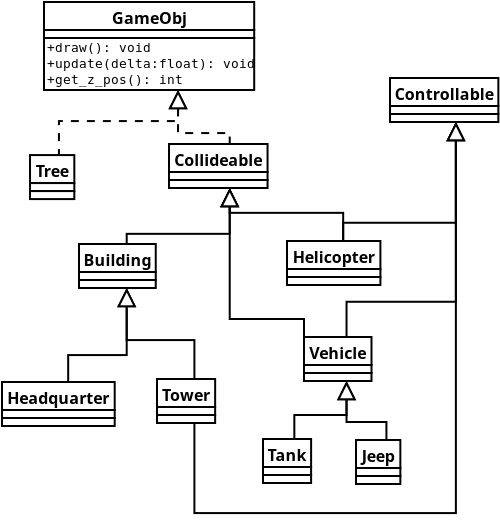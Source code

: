 <?xml version="1.0"?>
<diagram xmlns:dia="http://www.lysator.liu.se/~alla/dia/">
  <diagramdata>
    <attribute name="background">
      <color val="#ffffff"/>
    </attribute>
    <attribute name="paper">
      <composite type="paper">
        <attribute name="name">
          <string>#A4#</string>
        </attribute>
        <attribute name="tmargin">
          <real val="2.82"/>
        </attribute>
        <attribute name="bmargin">
          <real val="2.82"/>
        </attribute>
        <attribute name="lmargin">
          <real val="2.82"/>
        </attribute>
        <attribute name="rmargin">
          <real val="2.82"/>
        </attribute>
        <attribute name="is_portrait">
          <boolean val="true"/>
        </attribute>
        <attribute name="scaling">
          <real val="1"/>
        </attribute>
        <attribute name="fitto">
          <boolean val="false"/>
        </attribute>
      </composite>
    </attribute>
    <attribute name="grid">
      <composite type="grid">
        <attribute name="width_x">
          <real val="1"/>
        </attribute>
        <attribute name="width_y">
          <real val="1"/>
        </attribute>
        <attribute name="visible_x">
          <int val="1"/>
        </attribute>
        <attribute name="visible_y">
          <int val="1"/>
        </attribute>
      </composite>
    </attribute>
    <attribute name="guides">
      <composite type="guides">
        <attribute name="hguides"/>
        <attribute name="vguides"/>
      </composite>
    </attribute>
  </diagramdata>
  <layer name="Background" visible="true">
    <object type="UML - Class" version="0" id="O0">
      <attribute name="obj_pos">
        <point val="-6.9,-0.15"/>
      </attribute>
      <attribute name="obj_bb">
        <rectangle val="-6.95,-0.2;6.555,4.3"/>
      </attribute>
      <attribute name="elem_corner">
        <point val="-6.9,-0.15"/>
      </attribute>
      <attribute name="elem_width">
        <real val="13.405"/>
      </attribute>
      <attribute name="elem_height">
        <real val="4.4"/>
      </attribute>
      <attribute name="name">
        <string>#GameObj#</string>
      </attribute>
      <attribute name="stereotype">
        <string/>
      </attribute>
      <attribute name="abstract">
        <boolean val="false"/>
      </attribute>
      <attribute name="suppress_attributes">
        <boolean val="false"/>
      </attribute>
      <attribute name="suppress_operations">
        <boolean val="false"/>
      </attribute>
      <attribute name="visible_attributes">
        <boolean val="true"/>
      </attribute>
      <attribute name="visible_operations">
        <boolean val="true"/>
      </attribute>
      <attribute name="attributes"/>
      <attribute name="operations">
        <composite type="umloperation">
          <attribute name="name">
            <string>#draw#</string>
          </attribute>
          <attribute name="type">
            <string>#void#</string>
          </attribute>
          <attribute name="visibility">
            <enum val="0"/>
          </attribute>
          <attribute name="abstract">
            <boolean val="false"/>
          </attribute>
          <attribute name="class_scope">
            <boolean val="false"/>
          </attribute>
          <attribute name="parameters"/>
        </composite>
        <composite type="umloperation">
          <attribute name="name">
            <string>#update#</string>
          </attribute>
          <attribute name="type">
            <string>#void#</string>
          </attribute>
          <attribute name="visibility">
            <enum val="0"/>
          </attribute>
          <attribute name="abstract">
            <boolean val="false"/>
          </attribute>
          <attribute name="class_scope">
            <boolean val="false"/>
          </attribute>
          <attribute name="parameters">
            <composite type="umlparameter">
              <attribute name="name">
                <string>#delta#</string>
              </attribute>
              <attribute name="type">
                <string>#float#</string>
              </attribute>
              <attribute name="value">
                <string/>
              </attribute>
              <attribute name="kind">
                <enum val="0"/>
              </attribute>
            </composite>
          </attribute>
        </composite>
        <composite type="umloperation">
          <attribute name="name">
            <string>#get_z_pos#</string>
          </attribute>
          <attribute name="type">
            <string>#int#</string>
          </attribute>
          <attribute name="visibility">
            <enum val="0"/>
          </attribute>
          <attribute name="abstract">
            <boolean val="false"/>
          </attribute>
          <attribute name="class_scope">
            <boolean val="false"/>
          </attribute>
          <attribute name="parameters"/>
        </composite>
      </attribute>
      <attribute name="template">
        <boolean val="false"/>
      </attribute>
      <attribute name="templates"/>
    </object>
    <object type="UML - Class" version="0" id="O1">
      <attribute name="obj_pos">
        <point val="6.1,16.6"/>
      </attribute>
      <attribute name="obj_bb">
        <rectangle val="6.05,16.55;10.404,18.85"/>
      </attribute>
      <attribute name="elem_corner">
        <point val="6.1,16.6"/>
      </attribute>
      <attribute name="elem_width">
        <real val="4.254"/>
      </attribute>
      <attribute name="elem_height">
        <real val="2.2"/>
      </attribute>
      <attribute name="name">
        <string>#Vehicle#</string>
      </attribute>
      <attribute name="stereotype">
        <string/>
      </attribute>
      <attribute name="abstract">
        <boolean val="false"/>
      </attribute>
      <attribute name="suppress_attributes">
        <boolean val="false"/>
      </attribute>
      <attribute name="suppress_operations">
        <boolean val="false"/>
      </attribute>
      <attribute name="visible_attributes">
        <boolean val="true"/>
      </attribute>
      <attribute name="visible_operations">
        <boolean val="true"/>
      </attribute>
      <attribute name="attributes"/>
      <attribute name="operations"/>
      <attribute name="template">
        <boolean val="false"/>
      </attribute>
      <attribute name="templates"/>
    </object>
    <object type="UML - Class" version="0" id="O2">
      <attribute name="obj_pos">
        <point val="4.05,21.7"/>
      </attribute>
      <attribute name="obj_bb">
        <rectangle val="4,21.65;7.233,23.95"/>
      </attribute>
      <attribute name="elem_corner">
        <point val="4.05,21.7"/>
      </attribute>
      <attribute name="elem_width">
        <real val="3.133"/>
      </attribute>
      <attribute name="elem_height">
        <real val="2.2"/>
      </attribute>
      <attribute name="name">
        <string>#Tank#</string>
      </attribute>
      <attribute name="stereotype">
        <string/>
      </attribute>
      <attribute name="abstract">
        <boolean val="false"/>
      </attribute>
      <attribute name="suppress_attributes">
        <boolean val="false"/>
      </attribute>
      <attribute name="suppress_operations">
        <boolean val="false"/>
      </attribute>
      <attribute name="visible_attributes">
        <boolean val="true"/>
      </attribute>
      <attribute name="visible_operations">
        <boolean val="true"/>
      </attribute>
      <attribute name="attributes"/>
      <attribute name="operations"/>
      <attribute name="template">
        <boolean val="false"/>
      </attribute>
      <attribute name="templates"/>
    </object>
    <object type="UML - Class" version="0" id="O3">
      <attribute name="obj_pos">
        <point val="8.7,21.75"/>
      </attribute>
      <attribute name="obj_bb">
        <rectangle val="8.65,21.7;11.792,24"/>
      </attribute>
      <attribute name="elem_corner">
        <point val="8.7,21.75"/>
      </attribute>
      <attribute name="elem_width">
        <real val="3.042"/>
      </attribute>
      <attribute name="elem_height">
        <real val="2.2"/>
      </attribute>
      <attribute name="name">
        <string>#Jeep#</string>
      </attribute>
      <attribute name="stereotype">
        <string/>
      </attribute>
      <attribute name="abstract">
        <boolean val="false"/>
      </attribute>
      <attribute name="suppress_attributes">
        <boolean val="false"/>
      </attribute>
      <attribute name="suppress_operations">
        <boolean val="false"/>
      </attribute>
      <attribute name="visible_attributes">
        <boolean val="true"/>
      </attribute>
      <attribute name="visible_operations">
        <boolean val="true"/>
      </attribute>
      <attribute name="attributes"/>
      <attribute name="operations"/>
      <attribute name="template">
        <boolean val="false"/>
      </attribute>
      <attribute name="templates"/>
    </object>
    <object type="UML - Class" version="0" id="O4">
      <attribute name="obj_pos">
        <point val="5.25,11.8"/>
      </attribute>
      <attribute name="obj_bb">
        <rectangle val="5.2,11.75;10.918,14.05"/>
      </attribute>
      <attribute name="elem_corner">
        <point val="5.25,11.8"/>
      </attribute>
      <attribute name="elem_width">
        <real val="5.618"/>
      </attribute>
      <attribute name="elem_height">
        <real val="2.2"/>
      </attribute>
      <attribute name="name">
        <string>#Helicopter#</string>
      </attribute>
      <attribute name="stereotype">
        <string/>
      </attribute>
      <attribute name="abstract">
        <boolean val="false"/>
      </attribute>
      <attribute name="suppress_attributes">
        <boolean val="false"/>
      </attribute>
      <attribute name="suppress_operations">
        <boolean val="false"/>
      </attribute>
      <attribute name="visible_attributes">
        <boolean val="true"/>
      </attribute>
      <attribute name="visible_operations">
        <boolean val="true"/>
      </attribute>
      <attribute name="attributes"/>
      <attribute name="operations"/>
      <attribute name="template">
        <boolean val="false"/>
      </attribute>
      <attribute name="templates"/>
    </object>
    <object type="UML - Class" version="0" id="O5">
      <attribute name="obj_pos">
        <point val="10.4,3.65"/>
      </attribute>
      <attribute name="obj_bb">
        <rectangle val="10.35,3.6;17.037,5.9"/>
      </attribute>
      <attribute name="elem_corner">
        <point val="10.4,3.65"/>
      </attribute>
      <attribute name="elem_width">
        <real val="6.587"/>
      </attribute>
      <attribute name="elem_height">
        <real val="2.2"/>
      </attribute>
      <attribute name="name">
        <string>#Controllable#</string>
      </attribute>
      <attribute name="stereotype">
        <string/>
      </attribute>
      <attribute name="abstract">
        <boolean val="false"/>
      </attribute>
      <attribute name="suppress_attributes">
        <boolean val="false"/>
      </attribute>
      <attribute name="suppress_operations">
        <boolean val="false"/>
      </attribute>
      <attribute name="visible_attributes">
        <boolean val="true"/>
      </attribute>
      <attribute name="visible_operations">
        <boolean val="true"/>
      </attribute>
      <attribute name="attributes"/>
      <attribute name="operations"/>
      <attribute name="template">
        <boolean val="false"/>
      </attribute>
      <attribute name="templates"/>
    </object>
    <object type="UML - Class" version="0" id="O6">
      <attribute name="obj_pos">
        <point val="-1.25,18.7"/>
      </attribute>
      <attribute name="obj_bb">
        <rectangle val="-1.3,18.65;2.539,20.95"/>
      </attribute>
      <attribute name="elem_corner">
        <point val="-1.25,18.7"/>
      </attribute>
      <attribute name="elem_width">
        <real val="3.739"/>
      </attribute>
      <attribute name="elem_height">
        <real val="2.2"/>
      </attribute>
      <attribute name="name">
        <string>#Tower#</string>
      </attribute>
      <attribute name="stereotype">
        <string/>
      </attribute>
      <attribute name="abstract">
        <boolean val="false"/>
      </attribute>
      <attribute name="suppress_attributes">
        <boolean val="false"/>
      </attribute>
      <attribute name="suppress_operations">
        <boolean val="false"/>
      </attribute>
      <attribute name="visible_attributes">
        <boolean val="true"/>
      </attribute>
      <attribute name="visible_operations">
        <boolean val="true"/>
      </attribute>
      <attribute name="attributes"/>
      <attribute name="operations"/>
      <attribute name="template">
        <boolean val="false"/>
      </attribute>
      <attribute name="templates"/>
    </object>
    <object type="UML - Class" version="0" id="O7">
      <attribute name="obj_pos">
        <point val="-0.65,6.95"/>
      </attribute>
      <attribute name="obj_bb">
        <rectangle val="-0.7,6.9;5.472,9.2"/>
      </attribute>
      <attribute name="elem_corner">
        <point val="-0.65,6.95"/>
      </attribute>
      <attribute name="elem_width">
        <real val="6.072"/>
      </attribute>
      <attribute name="elem_height">
        <real val="2.2"/>
      </attribute>
      <attribute name="name">
        <string>#Collideable#</string>
      </attribute>
      <attribute name="stereotype">
        <string/>
      </attribute>
      <attribute name="abstract">
        <boolean val="false"/>
      </attribute>
      <attribute name="suppress_attributes">
        <boolean val="false"/>
      </attribute>
      <attribute name="suppress_operations">
        <boolean val="false"/>
      </attribute>
      <attribute name="visible_attributes">
        <boolean val="true"/>
      </attribute>
      <attribute name="visible_operations">
        <boolean val="true"/>
      </attribute>
      <attribute name="attributes"/>
      <attribute name="operations"/>
      <attribute name="template">
        <boolean val="false"/>
      </attribute>
      <attribute name="templates"/>
    </object>
    <object type="UML - Generalization" version="0" id="O8">
      <attribute name="obj_pos">
        <point val="8.227,18.8"/>
      </attribute>
      <attribute name="obj_bb">
        <rectangle val="4.767,17.95;9.077,22.55"/>
      </attribute>
      <attribute name="orth_points">
        <point val="8.227,18.8"/>
        <point val="8.227,20.5"/>
        <point val="5.617,20.5"/>
        <point val="5.617,21.7"/>
      </attribute>
      <attribute name="orth_orient">
        <enum val="1"/>
        <enum val="0"/>
        <enum val="1"/>
      </attribute>
      <attribute name="name">
        <string/>
      </attribute>
      <attribute name="stereotype">
        <string/>
      </attribute>
      <connections>
        <connection handle="0" to="O1" connection="6"/>
        <connection handle="1" to="O2" connection="1"/>
      </connections>
    </object>
    <object type="UML - Generalization" version="0" id="O9">
      <attribute name="obj_pos">
        <point val="8.227,18.8"/>
      </attribute>
      <attribute name="obj_bb">
        <rectangle val="7.377,17.95;11.071,22.6"/>
      </attribute>
      <attribute name="orth_points">
        <point val="8.227,18.8"/>
        <point val="8.227,20.85"/>
        <point val="10.221,20.85"/>
        <point val="10.221,21.75"/>
      </attribute>
      <attribute name="orth_orient">
        <enum val="1"/>
        <enum val="0"/>
        <enum val="1"/>
      </attribute>
      <attribute name="name">
        <string/>
      </attribute>
      <attribute name="stereotype">
        <string/>
      </attribute>
      <connections>
        <connection handle="0" to="O1" connection="6"/>
        <connection handle="1" to="O3" connection="1"/>
      </connections>
    </object>
    <object type="UML - Generalization" version="0" id="O10">
      <attribute name="obj_pos">
        <point val="13.694,5.85"/>
      </attribute>
      <attribute name="obj_bb">
        <rectangle val="7.209,5;14.544,12.65"/>
      </attribute>
      <attribute name="orth_points">
        <point val="13.694,5.85"/>
        <point val="13.694,10.888"/>
        <point val="8.059,10.888"/>
        <point val="8.059,11.8"/>
      </attribute>
      <attribute name="orth_orient">
        <enum val="1"/>
        <enum val="0"/>
        <enum val="1"/>
      </attribute>
      <attribute name="name">
        <string/>
      </attribute>
      <attribute name="stereotype">
        <string/>
      </attribute>
      <connections>
        <connection handle="0" to="O5" connection="6"/>
        <connection handle="1" to="O4" connection="1"/>
      </connections>
    </object>
    <object type="UML - Generalization" version="0" id="O11">
      <attribute name="obj_pos">
        <point val="13.694,5.85"/>
      </attribute>
      <attribute name="obj_bb">
        <rectangle val="7.377,5;14.544,17.45"/>
      </attribute>
      <attribute name="orth_points">
        <point val="13.694,5.85"/>
        <point val="13.694,14.838"/>
        <point val="8.227,14.838"/>
        <point val="8.227,16.6"/>
      </attribute>
      <attribute name="orth_orient">
        <enum val="1"/>
        <enum val="0"/>
        <enum val="1"/>
      </attribute>
      <attribute name="name">
        <string/>
      </attribute>
      <attribute name="stereotype">
        <string/>
      </attribute>
      <connections>
        <connection handle="0" to="O5" connection="6"/>
        <connection handle="1" to="O1" connection="1"/>
      </connections>
    </object>
    <object type="UML - Generalization" version="0" id="O12">
      <attribute name="obj_pos">
        <point val="2.386,9.15"/>
      </attribute>
      <attribute name="obj_bb">
        <rectangle val="1.536,8.3;8.909,12.65"/>
      </attribute>
      <attribute name="orth_points">
        <point val="2.386,9.15"/>
        <point val="2.386,10.392"/>
        <point val="8.059,10.392"/>
        <point val="8.059,11.8"/>
      </attribute>
      <attribute name="orth_orient">
        <enum val="1"/>
        <enum val="0"/>
        <enum val="1"/>
      </attribute>
      <attribute name="name">
        <string/>
      </attribute>
      <attribute name="stereotype">
        <string/>
      </attribute>
      <connections>
        <connection handle="0" to="O7" connection="6"/>
        <connection handle="1" to="O4" connection="1"/>
      </connections>
    </object>
    <object type="UML - Generalization" version="0" id="O13">
      <attribute name="obj_pos">
        <point val="2.386,9.15"/>
      </attribute>
      <attribute name="obj_bb">
        <rectangle val="1.536,8.3;6.95,17.45"/>
      </attribute>
      <attribute name="orth_points">
        <point val="2.386,9.15"/>
        <point val="2.386,15.7"/>
        <point val="6.1,15.7"/>
        <point val="6.1,16.6"/>
      </attribute>
      <attribute name="orth_orient">
        <enum val="1"/>
        <enum val="0"/>
        <enum val="1"/>
      </attribute>
      <attribute name="name">
        <string/>
      </attribute>
      <attribute name="stereotype">
        <string/>
      </attribute>
      <connections>
        <connection handle="0" to="O7" connection="6"/>
        <connection handle="1" to="O1" connection="0"/>
      </connections>
    </object>
    <object type="UML - Class" version="0" id="O14">
      <attribute name="obj_pos">
        <point val="-5.15,11.95"/>
      </attribute>
      <attribute name="obj_bb">
        <rectangle val="-5.2,11.9;-0.331,14.2"/>
      </attribute>
      <attribute name="elem_corner">
        <point val="-5.15,11.95"/>
      </attribute>
      <attribute name="elem_width">
        <real val="4.769"/>
      </attribute>
      <attribute name="elem_height">
        <real val="2.2"/>
      </attribute>
      <attribute name="name">
        <string>#Building#</string>
      </attribute>
      <attribute name="stereotype">
        <string/>
      </attribute>
      <attribute name="abstract">
        <boolean val="false"/>
      </attribute>
      <attribute name="suppress_attributes">
        <boolean val="false"/>
      </attribute>
      <attribute name="suppress_operations">
        <boolean val="false"/>
      </attribute>
      <attribute name="visible_attributes">
        <boolean val="true"/>
      </attribute>
      <attribute name="visible_operations">
        <boolean val="true"/>
      </attribute>
      <attribute name="attributes"/>
      <attribute name="operations"/>
      <attribute name="template">
        <boolean val="false"/>
      </attribute>
      <attribute name="templates"/>
    </object>
    <object type="UML - Class" version="0" id="O15">
      <attribute name="obj_pos">
        <point val="-9,18.85"/>
      </attribute>
      <attribute name="obj_bb">
        <rectangle val="-9.05,18.8;-2.332,21.1"/>
      </attribute>
      <attribute name="elem_corner">
        <point val="-9,18.85"/>
      </attribute>
      <attribute name="elem_width">
        <real val="6.618"/>
      </attribute>
      <attribute name="elem_height">
        <real val="2.2"/>
      </attribute>
      <attribute name="name">
        <string>#Headquarter#</string>
      </attribute>
      <attribute name="stereotype">
        <string/>
      </attribute>
      <attribute name="abstract">
        <boolean val="false"/>
      </attribute>
      <attribute name="suppress_attributes">
        <boolean val="false"/>
      </attribute>
      <attribute name="suppress_operations">
        <boolean val="false"/>
      </attribute>
      <attribute name="visible_attributes">
        <boolean val="true"/>
      </attribute>
      <attribute name="visible_operations">
        <boolean val="true"/>
      </attribute>
      <attribute name="attributes"/>
      <attribute name="operations"/>
      <attribute name="template">
        <boolean val="false"/>
      </attribute>
      <attribute name="templates"/>
    </object>
    <object type="UML - Realizes" version="0" id="O16">
      <attribute name="obj_pos">
        <point val="-0.198,4.25"/>
      </attribute>
      <attribute name="obj_bb">
        <rectangle val="-1.048,3.4;3.236,7.8"/>
      </attribute>
      <attribute name="orth_points">
        <point val="-0.198,4.25"/>
        <point val="-0.198,6.404"/>
        <point val="2.386,6.404"/>
        <point val="2.386,6.95"/>
      </attribute>
      <attribute name="orth_orient">
        <enum val="1"/>
        <enum val="0"/>
        <enum val="1"/>
      </attribute>
      <attribute name="name">
        <string/>
      </attribute>
      <attribute name="stereotype">
        <string/>
      </attribute>
      <connections>
        <connection handle="0" to="O0" connection="6"/>
        <connection handle="1" to="O7" connection="1"/>
      </connections>
    </object>
    <object type="UML - Generalization" version="0" id="O17">
      <attribute name="obj_pos">
        <point val="-2.765,14.15"/>
      </attribute>
      <attribute name="obj_bb">
        <rectangle val="-6.541,13.3;-1.915,19.7"/>
      </attribute>
      <attribute name="orth_points">
        <point val="-2.765,14.15"/>
        <point val="-2.765,17.504"/>
        <point val="-5.691,17.504"/>
        <point val="-5.691,18.85"/>
      </attribute>
      <attribute name="orth_orient">
        <enum val="1"/>
        <enum val="0"/>
        <enum val="1"/>
      </attribute>
      <attribute name="name">
        <string/>
      </attribute>
      <attribute name="stereotype">
        <string/>
      </attribute>
      <connections>
        <connection handle="0" to="O14" connection="6"/>
        <connection handle="1" to="O15" connection="1"/>
      </connections>
    </object>
    <object type="UML - Generalization" version="0" id="O18">
      <attribute name="obj_pos">
        <point val="-2.765,14.15"/>
      </attribute>
      <attribute name="obj_bb">
        <rectangle val="-3.615,13.3;1.47,19.55"/>
      </attribute>
      <attribute name="orth_points">
        <point val="-2.765,14.15"/>
        <point val="-2.765,16.754"/>
        <point val="0.62,16.754"/>
        <point val="0.62,18.7"/>
      </attribute>
      <attribute name="orth_orient">
        <enum val="1"/>
        <enum val="0"/>
        <enum val="1"/>
      </attribute>
      <attribute name="name">
        <string/>
      </attribute>
      <attribute name="stereotype">
        <string/>
      </attribute>
      <connections>
        <connection handle="0" to="O14" connection="6"/>
        <connection handle="1" to="O6" connection="1"/>
      </connections>
    </object>
    <object type="UML - Generalization" version="0" id="O19">
      <attribute name="obj_pos">
        <point val="2.386,9.15"/>
      </attribute>
      <attribute name="obj_bb">
        <rectangle val="-3.615,8.3;3.236,12.8"/>
      </attribute>
      <attribute name="orth_points">
        <point val="2.386,9.15"/>
        <point val="2.386,11.442"/>
        <point val="-2.765,11.442"/>
        <point val="-2.765,11.95"/>
      </attribute>
      <attribute name="orth_orient">
        <enum val="1"/>
        <enum val="0"/>
        <enum val="1"/>
      </attribute>
      <attribute name="name">
        <string/>
      </attribute>
      <attribute name="stereotype">
        <string/>
      </attribute>
      <connections>
        <connection handle="0" to="O7" connection="6"/>
        <connection handle="1" to="O14" connection="1"/>
      </connections>
    </object>
    <object type="UML - Generalization" version="0" id="O20">
      <attribute name="obj_pos">
        <point val="13.694,5.85"/>
      </attribute>
      <attribute name="obj_bb">
        <rectangle val="-0.23,5;14.544,26.254"/>
      </attribute>
      <attribute name="orth_points">
        <point val="13.694,5.85"/>
        <point val="13.694,25.404"/>
        <point val="0.62,25.404"/>
        <point val="0.62,20.9"/>
      </attribute>
      <attribute name="orth_orient">
        <enum val="1"/>
        <enum val="0"/>
        <enum val="1"/>
      </attribute>
      <attribute name="name">
        <string/>
      </attribute>
      <attribute name="stereotype">
        <string/>
      </attribute>
      <connections>
        <connection handle="0" to="O5" connection="6"/>
        <connection handle="1" to="O6" connection="6"/>
      </connections>
    </object>
    <object type="UML - Class" version="0" id="O21">
      <attribute name="obj_pos">
        <point val="-7.599,7.504"/>
      </attribute>
      <attribute name="obj_bb">
        <rectangle val="-7.649,7.454;-4.658,9.754"/>
      </attribute>
      <attribute name="elem_corner">
        <point val="-7.599,7.504"/>
      </attribute>
      <attribute name="elem_width">
        <real val="2.891"/>
      </attribute>
      <attribute name="elem_height">
        <real val="2.2"/>
      </attribute>
      <attribute name="name">
        <string>#Tree#</string>
      </attribute>
      <attribute name="stereotype">
        <string/>
      </attribute>
      <attribute name="abstract">
        <boolean val="false"/>
      </attribute>
      <attribute name="suppress_attributes">
        <boolean val="false"/>
      </attribute>
      <attribute name="suppress_operations">
        <boolean val="false"/>
      </attribute>
      <attribute name="visible_attributes">
        <boolean val="true"/>
      </attribute>
      <attribute name="visible_operations">
        <boolean val="true"/>
      </attribute>
      <attribute name="attributes"/>
      <attribute name="operations"/>
      <attribute name="template">
        <boolean val="false"/>
      </attribute>
      <attribute name="templates"/>
    </object>
    <object type="UML - Realizes" version="0" id="O22">
      <attribute name="obj_pos">
        <point val="-0.198,4.25"/>
      </attribute>
      <attribute name="obj_bb">
        <rectangle val="-7.003,3.4;0.652,8.354"/>
      </attribute>
      <attribute name="orth_points">
        <point val="-0.198,4.25"/>
        <point val="-0.198,5.804"/>
        <point val="-6.153,5.804"/>
        <point val="-6.153,7.504"/>
      </attribute>
      <attribute name="orth_orient">
        <enum val="1"/>
        <enum val="0"/>
        <enum val="1"/>
      </attribute>
      <attribute name="name">
        <string/>
      </attribute>
      <attribute name="stereotype">
        <string/>
      </attribute>
      <connections>
        <connection handle="0" to="O0" connection="6"/>
        <connection handle="1" to="O21" connection="1"/>
      </connections>
    </object>
  </layer>
</diagram>
